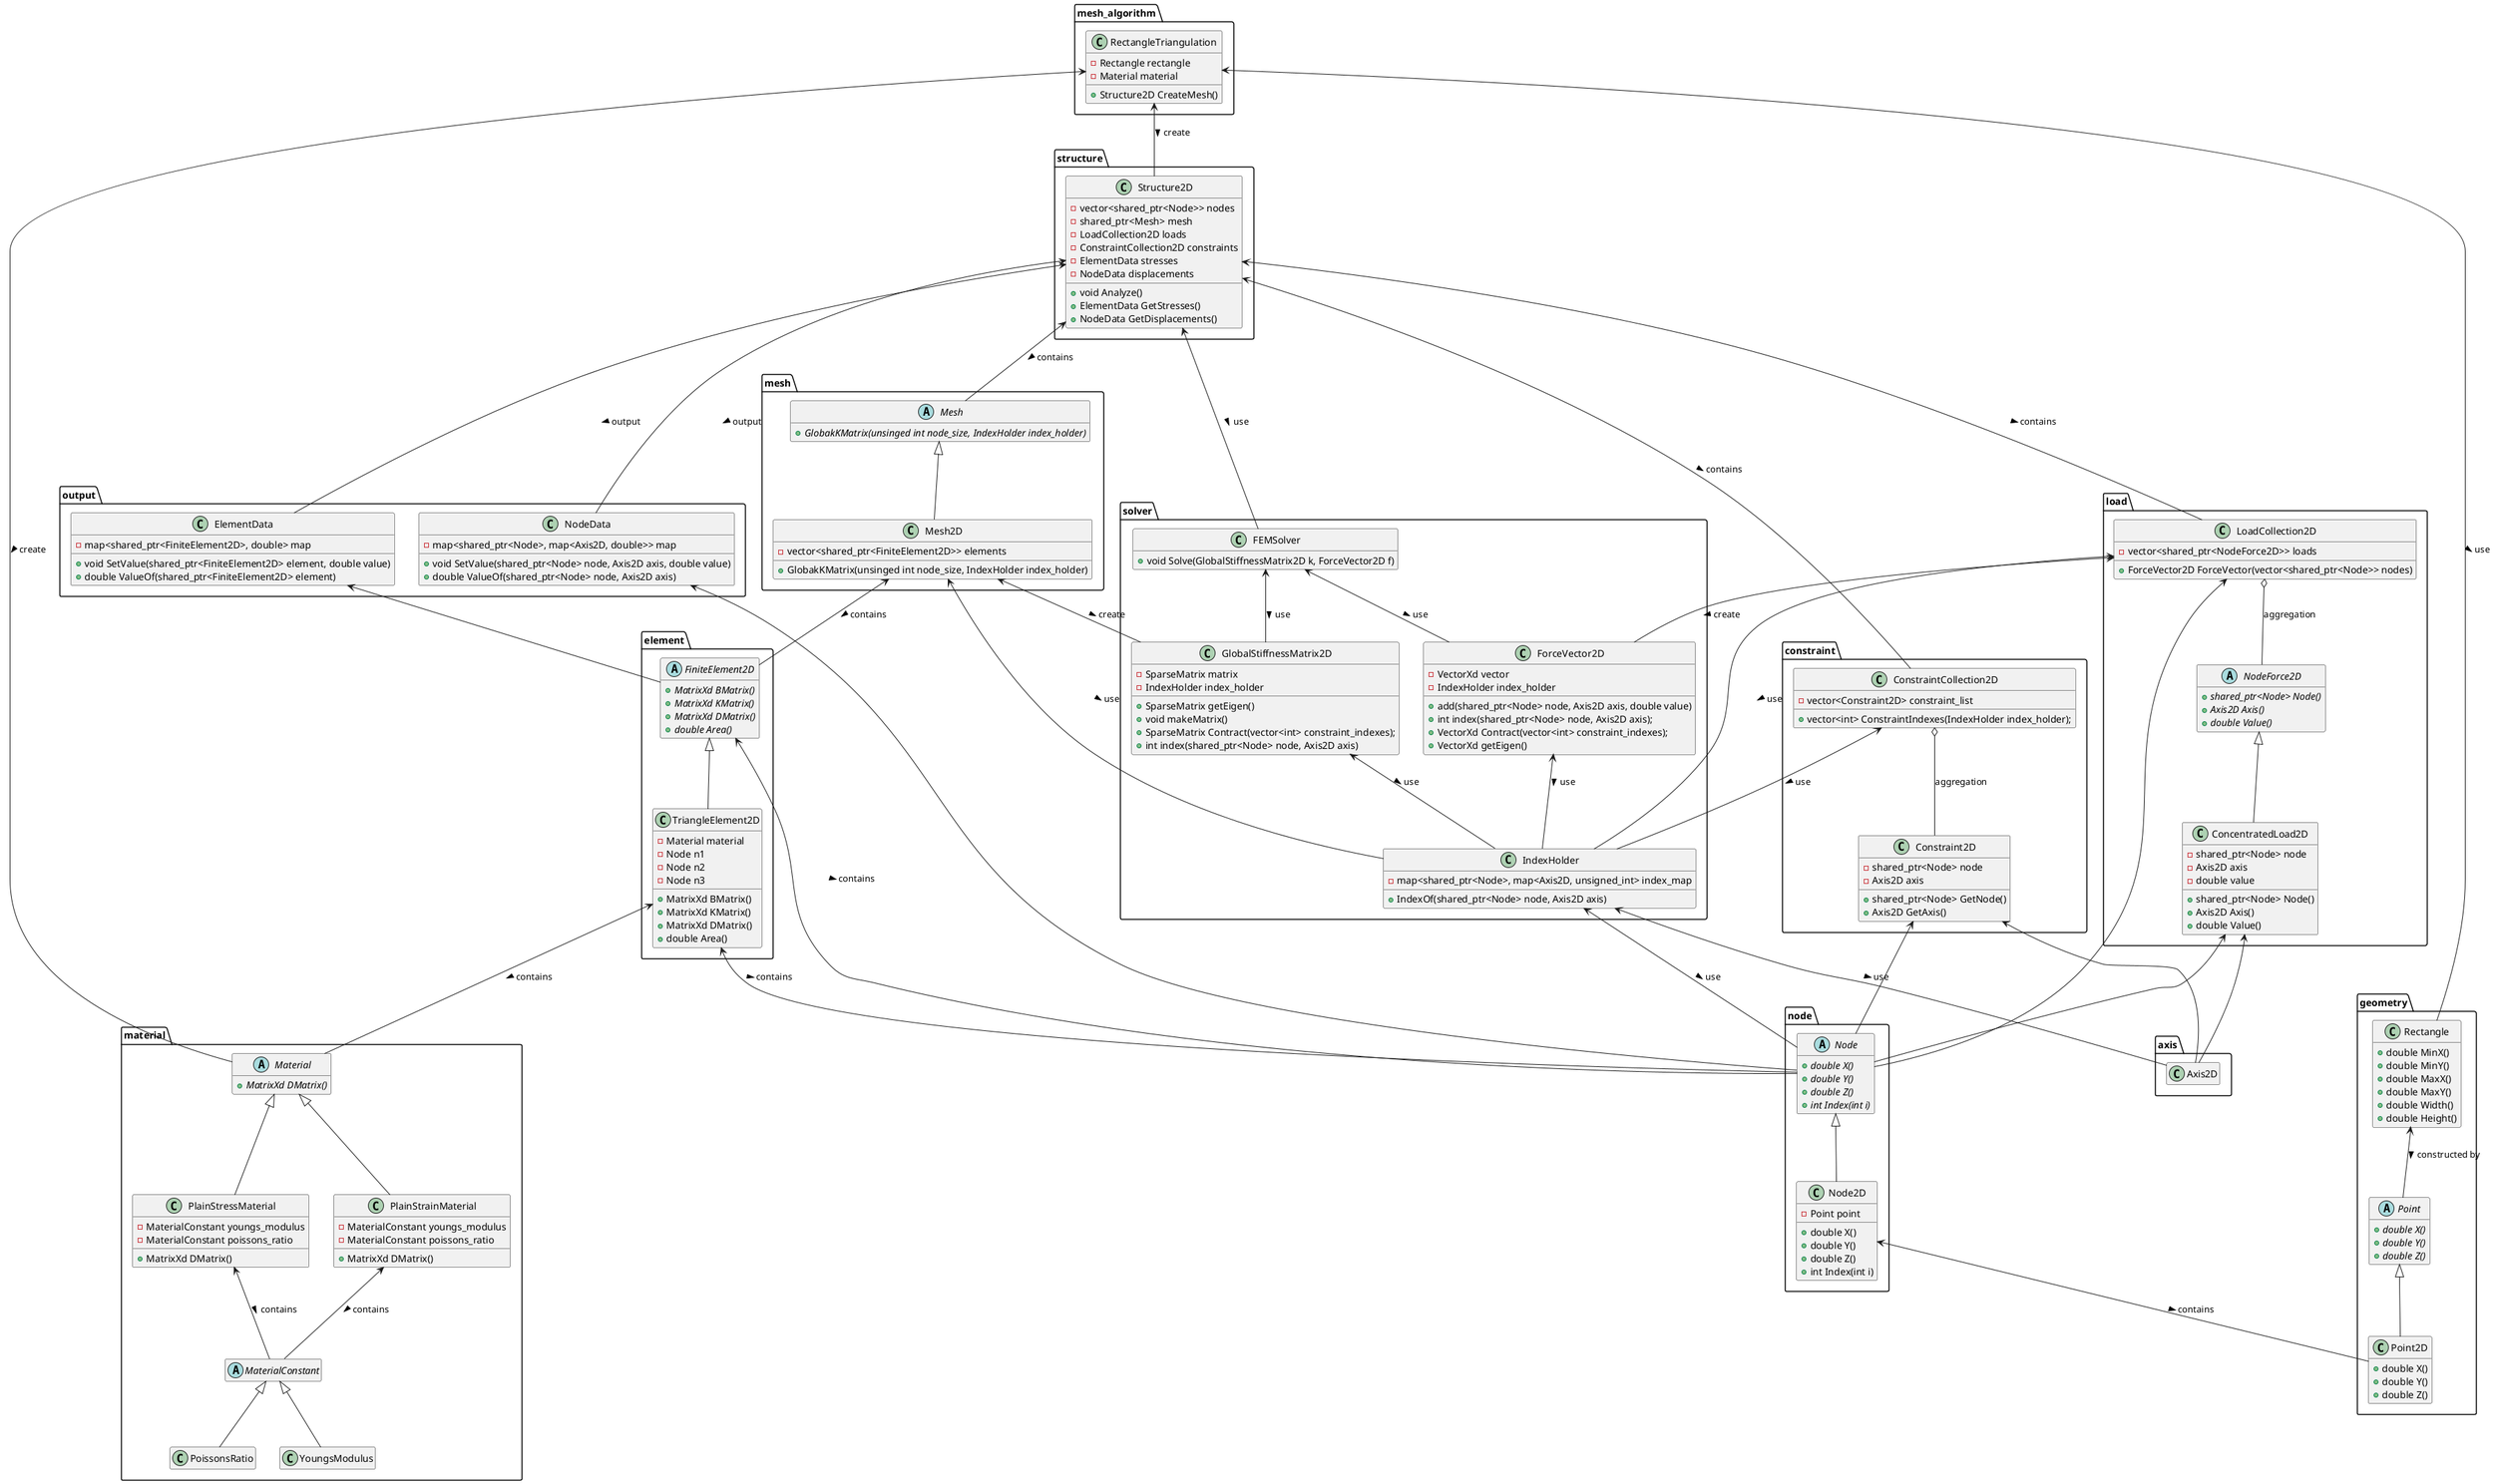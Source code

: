 @startuml

hide empty members

package structure {
    class Structure2D {
        - vector<shared_ptr<Node>> nodes
        - shared_ptr<Mesh> mesh
        - LoadCollection2D loads 
        - ConstraintCollection2D constraints
        - ElementData stresses
        - NodeData displacements
        + void Analyze()
        + ElementData GetStresses()
        + NodeData GetDisplacements()
    }
}

package axis {
    class Axis2D
}

package load {
    abstract class NodeForce2D {
        + {abstract} shared_ptr<Node> Node()
        + {abstract} Axis2D Axis()
        + {abstract} double Value()
    }
    class LoadCollection2D {
        + ForceVector2D ForceVector(vector<shared_ptr<Node>> nodes)
        - vector<shared_ptr<NodeForce2D>> loads
    }
    class ConcentratedLoad2D extends NodeForce2D {
        + shared_ptr<Node> Node()
        + Axis2D Axis()
        + double Value()
        - shared_ptr<Node> node 
        - Axis2D axis
        - double value
    }
}

package constraint {
    class ConstraintCollection2D {
        - vector<Constraint2D> constraint_list
        + vector<int> ConstraintIndexes(IndexHolder index_holder);
    }
    class Constraint2D {
        - shared_ptr<Node> node
        - Axis2D axis
        + shared_ptr<Node> GetNode()
        + Axis2D GetAxis()
    }
}

package solver {
    class FEMSolver {
        + void Solve(GlobalStiffnessMatrix2D k, ForceVector2D f)
    }
    class GlobalStiffnessMatrix2D {
        + SparseMatrix getEigen()
        + void makeMatrix()
        + SparseMatrix Contract(vector<int> constraint_indexes);
        + int index(shared_ptr<Node> node, Axis2D axis)
        - SparseMatrix matrix
        - IndexHolder index_holder
    }
    class ForceVector2D {
        + add(shared_ptr<Node> node, Axis2D axis, double value)
        + int index(shared_ptr<Node> node, Axis2D axis);
        + VectorXd Contract(vector<int> constraint_indexes);
        + VectorXd getEigen()
        - VectorXd vector
        - IndexHolder index_holder
    }
    class IndexHolder {
        + IndexOf(shared_ptr<Node> node, Axis2D axis)
        - map<shared_ptr<Node>, map<Axis2D, unsigned_int> index_map
    }
}

package geometry {
    abstract class Point {
        + {abstract} double X()
        + {abstract} double Y()
        + {abstract} double Z()
    }
    class Point2D extends Point {
        + double X()
        + double Y()
        + double Z()
    }
    class Rectangle {
        + double MinX()
        + double MinY()
        + double MaxX()
        + double MaxY()
        + double Width()
        + double Height()
    }
}

package mesh {
    abstract class Mesh {
        + {abstract} GlobakKMatrix(unsinged int node_size, IndexHolder index_holder)
    }
    class Mesh2D extends Mesh {
        - vector<shared_ptr<FiniteElement2D>> elements
        + GlobakKMatrix(unsinged int node_size, IndexHolder index_holder)
    }
}

package mesh_algorithm {
    class RectangleTriangulation {
        + Structure2D CreateMesh()
        - Rectangle rectangle
        - Material material
    }
}

package element {
    abstract class FiniteElement2D {
        + {abstract} MatrixXd BMatrix()
        + {abstract} MatrixXd KMatrix()
        + {abstract} MatrixXd DMatrix()
        + {abstract} double Area()
    }
    class TriangleElement2D extends FiniteElement2D {
        + MatrixXd BMatrix()
        + MatrixXd KMatrix()
        + MatrixXd DMatrix()
        + double Area()
        - Material material
        - Node n1
        - Node n2
        - Node n3
    }
}

package material {
    abstract class Material {
        + {abstract} MatrixXd DMatrix()
    }
    class PlainStressMaterial extends Material {
        - MaterialConstant youngs_modulus
        - MaterialConstant poissons_ratio
        + MatrixXd DMatrix()
    }
    class PlainStrainMaterial extends Material {
        - MaterialConstant youngs_modulus
        - MaterialConstant poissons_ratio
        + MatrixXd DMatrix()
    }
    abstract class MaterialConstant
    class PoissonsRatio extends MaterialConstant
    class YoungsModulus extends MaterialConstant
}

package node {
    abstract class Node {
        + {abstract} double X()
        + {abstract} double Y()
        + {abstract} double Z()
        + {abstract} int Index(int i)
    }
    class Node2D extends Node {
        - Point point 
        + double X()
        + double Y()
        + double Z()
        + int Index(int i)
    }
}

package output {
    class ElementData {
        + void SetValue(shared_ptr<FiniteElement2D> element, double value)
        + double ValueOf(shared_ptr<FiniteElement2D> element)
        - map<shared_ptr<FiniteElement2D>, double> map
    }
    class NodeData {
        + void SetValue(shared_ptr<Node> node, Axis2D axis, double value)
        + double ValueOf(shared_ptr<Node> node, Axis2D axis)
        - map<shared_ptr<Node>, map<Axis2D, double>> map
    }
}

Constraint2D <-- Axis2D
Constraint2D <-- Node
ConstraintCollection2D o-- Constraint2D : aggregation
ConstraintCollection2D <-- IndexHolder : use >
ConcentratedLoad2D <-- Axis2D 
ConcentratedLoad2D <-- Node
FEMSolver <-- ForceVector2D : use >
FEMSolver <-- GlobalStiffnessMatrix2D : use >
ForceVector2D <-- IndexHolder : use >
FiniteElement2D <-- Node : contains >
GlobalStiffnessMatrix2D <-- IndexHolder : use >
IndexHolder <-- Axis2D : use >
IndexHolder <-- Node : use >
LoadCollection2D o-- NodeForce2D : aggregation
LoadCollection2D <-- ForceVector2D : create >
LoadCollection2D <-- IndexHolder : use >
LoadCollection2D <-- Node
Mesh2D <-- GlobalStiffnessMatrix2D : create >
Mesh2D <-- IndexHolder : use >
Mesh2D <-- FiniteElement2D : contains >
Node2D <-- Point2D : contains >
PlainStrainMaterial <-- MaterialConstant : contains >
PlainStressMaterial <-- MaterialConstant : contains >
Rectangle <-- Point : constructed by >
RectangleTriangulation <-- Material : create >
RectangleTriangulation <-- Structure2D : create >
RectangleTriangulation <-- Rectangle : use >
Structure2D <-- Mesh : contains >
Structure2D <-- ConstraintCollection2D : contains >
Structure2D <-- LoadCollection2D : contains >
Structure2D <-- FEMSolver : use >
TriangleElement2D <-- Node : contains >
TriangleElement2D <-- Material : contains >
ElementData <-- FiniteElement2D
NodeData <-- Node
Structure2D <-- ElementData : output >
Structure2D <-- NodeData : output >

@enduml
